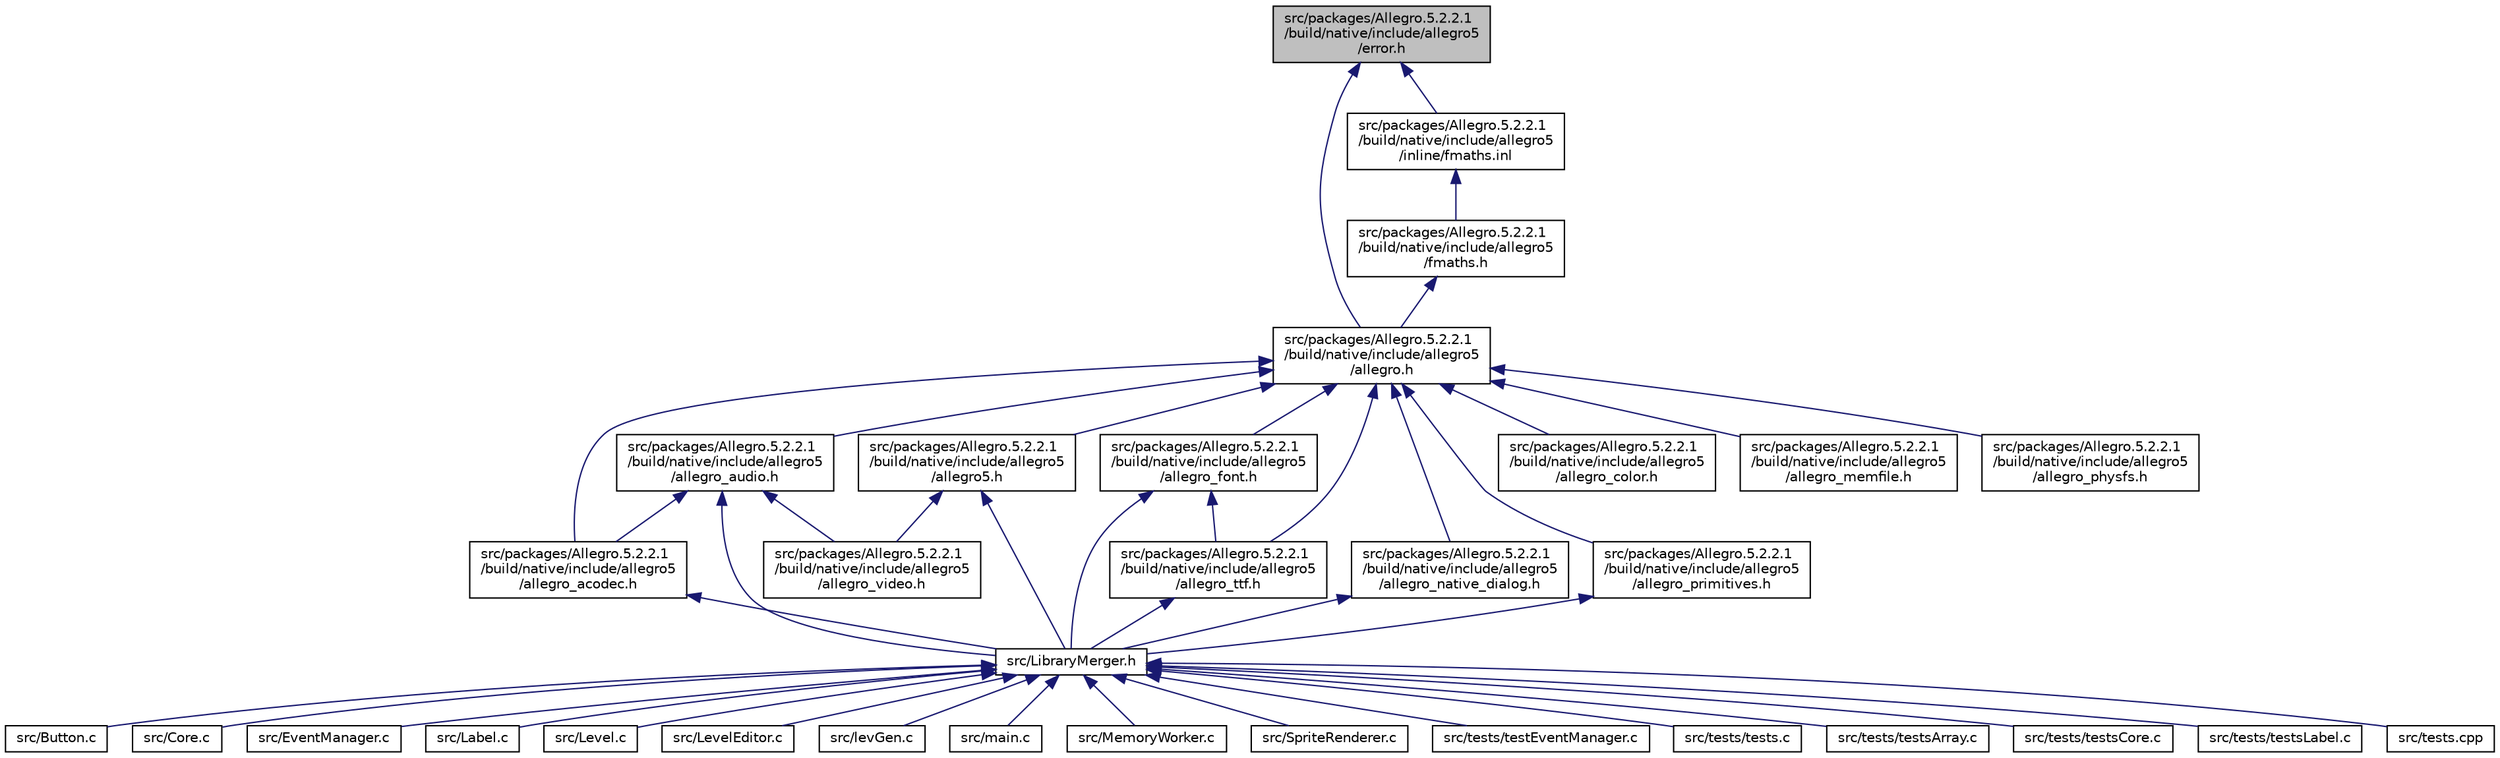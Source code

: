 digraph "src/packages/Allegro.5.2.2.1/build/native/include/allegro5/error.h"
{
  edge [fontname="Helvetica",fontsize="10",labelfontname="Helvetica",labelfontsize="10"];
  node [fontname="Helvetica",fontsize="10",shape=record];
  Node14 [label="src/packages/Allegro.5.2.2.1\l/build/native/include/allegro5\l/error.h",height=0.2,width=0.4,color="black", fillcolor="grey75", style="filled", fontcolor="black"];
  Node14 -> Node15 [dir="back",color="midnightblue",fontsize="10",style="solid",fontname="Helvetica"];
  Node15 [label="src/packages/Allegro.5.2.2.1\l/build/native/include/allegro5\l/allegro.h",height=0.2,width=0.4,color="black", fillcolor="white", style="filled",URL="$allegro_8h.html"];
  Node15 -> Node16 [dir="back",color="midnightblue",fontsize="10",style="solid",fontname="Helvetica"];
  Node16 [label="src/packages/Allegro.5.2.2.1\l/build/native/include/allegro5\l/allegro5.h",height=0.2,width=0.4,color="black", fillcolor="white", style="filled",URL="$allegro5_8h.html"];
  Node16 -> Node17 [dir="back",color="midnightblue",fontsize="10",style="solid",fontname="Helvetica"];
  Node17 [label="src/LibraryMerger.h",height=0.2,width=0.4,color="black", fillcolor="white", style="filled",URL="$_library_merger_8h.html"];
  Node17 -> Node18 [dir="back",color="midnightblue",fontsize="10",style="solid",fontname="Helvetica"];
  Node18 [label="src/Button.c",height=0.2,width=0.4,color="black", fillcolor="white", style="filled",URL="$_button_8c.html"];
  Node17 -> Node19 [dir="back",color="midnightblue",fontsize="10",style="solid",fontname="Helvetica"];
  Node19 [label="src/Core.c",height=0.2,width=0.4,color="black", fillcolor="white", style="filled",URL="$_core_8c.html"];
  Node17 -> Node20 [dir="back",color="midnightblue",fontsize="10",style="solid",fontname="Helvetica"];
  Node20 [label="src/EventManager.c",height=0.2,width=0.4,color="black", fillcolor="white", style="filled",URL="$_event_manager_8c.html"];
  Node17 -> Node21 [dir="back",color="midnightblue",fontsize="10",style="solid",fontname="Helvetica"];
  Node21 [label="src/Label.c",height=0.2,width=0.4,color="black", fillcolor="white", style="filled",URL="$_label_8c.html"];
  Node17 -> Node22 [dir="back",color="midnightblue",fontsize="10",style="solid",fontname="Helvetica"];
  Node22 [label="src/Level.c",height=0.2,width=0.4,color="black", fillcolor="white", style="filled",URL="$_level_8c.html"];
  Node17 -> Node23 [dir="back",color="midnightblue",fontsize="10",style="solid",fontname="Helvetica"];
  Node23 [label="src/LevelEditor.c",height=0.2,width=0.4,color="black", fillcolor="white", style="filled",URL="$_level_editor_8c.html"];
  Node17 -> Node24 [dir="back",color="midnightblue",fontsize="10",style="solid",fontname="Helvetica"];
  Node24 [label="src/levGen.c",height=0.2,width=0.4,color="black", fillcolor="white", style="filled",URL="$lev_gen_8c.html"];
  Node17 -> Node25 [dir="back",color="midnightblue",fontsize="10",style="solid",fontname="Helvetica"];
  Node25 [label="src/main.c",height=0.2,width=0.4,color="black", fillcolor="white", style="filled",URL="$main_8c.html"];
  Node17 -> Node26 [dir="back",color="midnightblue",fontsize="10",style="solid",fontname="Helvetica"];
  Node26 [label="src/MemoryWorker.c",height=0.2,width=0.4,color="black", fillcolor="white", style="filled",URL="$_memory_worker_8c.html"];
  Node17 -> Node27 [dir="back",color="midnightblue",fontsize="10",style="solid",fontname="Helvetica"];
  Node27 [label="src/SpriteRenderer.c",height=0.2,width=0.4,color="black", fillcolor="white", style="filled",URL="$_sprite_renderer_8c.html"];
  Node17 -> Node28 [dir="back",color="midnightblue",fontsize="10",style="solid",fontname="Helvetica"];
  Node28 [label="src/tests/testEventManager.c",height=0.2,width=0.4,color="black", fillcolor="white", style="filled",URL="$test_event_manager_8c.html"];
  Node17 -> Node29 [dir="back",color="midnightblue",fontsize="10",style="solid",fontname="Helvetica"];
  Node29 [label="src/tests/tests.c",height=0.2,width=0.4,color="black", fillcolor="white", style="filled",URL="$tests_8c.html"];
  Node17 -> Node30 [dir="back",color="midnightblue",fontsize="10",style="solid",fontname="Helvetica"];
  Node30 [label="src/tests/testsArray.c",height=0.2,width=0.4,color="black", fillcolor="white", style="filled",URL="$tests_array_8c.html"];
  Node17 -> Node31 [dir="back",color="midnightblue",fontsize="10",style="solid",fontname="Helvetica"];
  Node31 [label="src/tests/testsCore.c",height=0.2,width=0.4,color="black", fillcolor="white", style="filled",URL="$tests_core_8c.html"];
  Node17 -> Node32 [dir="back",color="midnightblue",fontsize="10",style="solid",fontname="Helvetica"];
  Node32 [label="src/tests/testsLabel.c",height=0.2,width=0.4,color="black", fillcolor="white", style="filled",URL="$tests_label_8c.html"];
  Node17 -> Node33 [dir="back",color="midnightblue",fontsize="10",style="solid",fontname="Helvetica"];
  Node33 [label="src/tests.cpp",height=0.2,width=0.4,color="black", fillcolor="white", style="filled",URL="$tests_8cpp.html"];
  Node16 -> Node34 [dir="back",color="midnightblue",fontsize="10",style="solid",fontname="Helvetica"];
  Node34 [label="src/packages/Allegro.5.2.2.1\l/build/native/include/allegro5\l/allegro_video.h",height=0.2,width=0.4,color="black", fillcolor="white", style="filled",URL="$allegro__video_8h.html"];
  Node15 -> Node35 [dir="back",color="midnightblue",fontsize="10",style="solid",fontname="Helvetica"];
  Node35 [label="src/packages/Allegro.5.2.2.1\l/build/native/include/allegro5\l/allegro_acodec.h",height=0.2,width=0.4,color="black", fillcolor="white", style="filled",URL="$allegro__acodec_8h.html"];
  Node35 -> Node17 [dir="back",color="midnightblue",fontsize="10",style="solid",fontname="Helvetica"];
  Node15 -> Node36 [dir="back",color="midnightblue",fontsize="10",style="solid",fontname="Helvetica"];
  Node36 [label="src/packages/Allegro.5.2.2.1\l/build/native/include/allegro5\l/allegro_audio.h",height=0.2,width=0.4,color="black", fillcolor="white", style="filled",URL="$allegro__audio_8h.html"];
  Node36 -> Node17 [dir="back",color="midnightblue",fontsize="10",style="solid",fontname="Helvetica"];
  Node36 -> Node35 [dir="back",color="midnightblue",fontsize="10",style="solid",fontname="Helvetica"];
  Node36 -> Node34 [dir="back",color="midnightblue",fontsize="10",style="solid",fontname="Helvetica"];
  Node15 -> Node37 [dir="back",color="midnightblue",fontsize="10",style="solid",fontname="Helvetica"];
  Node37 [label="src/packages/Allegro.5.2.2.1\l/build/native/include/allegro5\l/allegro_color.h",height=0.2,width=0.4,color="black", fillcolor="white", style="filled",URL="$allegro__color_8h.html"];
  Node15 -> Node38 [dir="back",color="midnightblue",fontsize="10",style="solid",fontname="Helvetica"];
  Node38 [label="src/packages/Allegro.5.2.2.1\l/build/native/include/allegro5\l/allegro_font.h",height=0.2,width=0.4,color="black", fillcolor="white", style="filled",URL="$allegro__font_8h.html"];
  Node38 -> Node17 [dir="back",color="midnightblue",fontsize="10",style="solid",fontname="Helvetica"];
  Node38 -> Node39 [dir="back",color="midnightblue",fontsize="10",style="solid",fontname="Helvetica"];
  Node39 [label="src/packages/Allegro.5.2.2.1\l/build/native/include/allegro5\l/allegro_ttf.h",height=0.2,width=0.4,color="black", fillcolor="white", style="filled",URL="$allegro__ttf_8h.html"];
  Node39 -> Node17 [dir="back",color="midnightblue",fontsize="10",style="solid",fontname="Helvetica"];
  Node15 -> Node40 [dir="back",color="midnightblue",fontsize="10",style="solid",fontname="Helvetica"];
  Node40 [label="src/packages/Allegro.5.2.2.1\l/build/native/include/allegro5\l/allegro_memfile.h",height=0.2,width=0.4,color="black", fillcolor="white", style="filled",URL="$allegro__memfile_8h.html"];
  Node15 -> Node41 [dir="back",color="midnightblue",fontsize="10",style="solid",fontname="Helvetica"];
  Node41 [label="src/packages/Allegro.5.2.2.1\l/build/native/include/allegro5\l/allegro_native_dialog.h",height=0.2,width=0.4,color="black", fillcolor="white", style="filled",URL="$allegro__native__dialog_8h.html"];
  Node41 -> Node17 [dir="back",color="midnightblue",fontsize="10",style="solid",fontname="Helvetica"];
  Node15 -> Node42 [dir="back",color="midnightblue",fontsize="10",style="solid",fontname="Helvetica"];
  Node42 [label="src/packages/Allegro.5.2.2.1\l/build/native/include/allegro5\l/allegro_physfs.h",height=0.2,width=0.4,color="black", fillcolor="white", style="filled",URL="$allegro__physfs_8h.html"];
  Node15 -> Node43 [dir="back",color="midnightblue",fontsize="10",style="solid",fontname="Helvetica"];
  Node43 [label="src/packages/Allegro.5.2.2.1\l/build/native/include/allegro5\l/allegro_primitives.h",height=0.2,width=0.4,color="black", fillcolor="white", style="filled",URL="$allegro__primitives_8h.html"];
  Node43 -> Node17 [dir="back",color="midnightblue",fontsize="10",style="solid",fontname="Helvetica"];
  Node15 -> Node39 [dir="back",color="midnightblue",fontsize="10",style="solid",fontname="Helvetica"];
  Node14 -> Node44 [dir="back",color="midnightblue",fontsize="10",style="solid",fontname="Helvetica"];
  Node44 [label="src/packages/Allegro.5.2.2.1\l/build/native/include/allegro5\l/inline/fmaths.inl",height=0.2,width=0.4,color="black", fillcolor="white", style="filled",URL="$fmaths_8inl.html"];
  Node44 -> Node45 [dir="back",color="midnightblue",fontsize="10",style="solid",fontname="Helvetica"];
  Node45 [label="src/packages/Allegro.5.2.2.1\l/build/native/include/allegro5\l/fmaths.h",height=0.2,width=0.4,color="black", fillcolor="white", style="filled",URL="$fmaths_8h.html"];
  Node45 -> Node15 [dir="back",color="midnightblue",fontsize="10",style="solid",fontname="Helvetica"];
}
